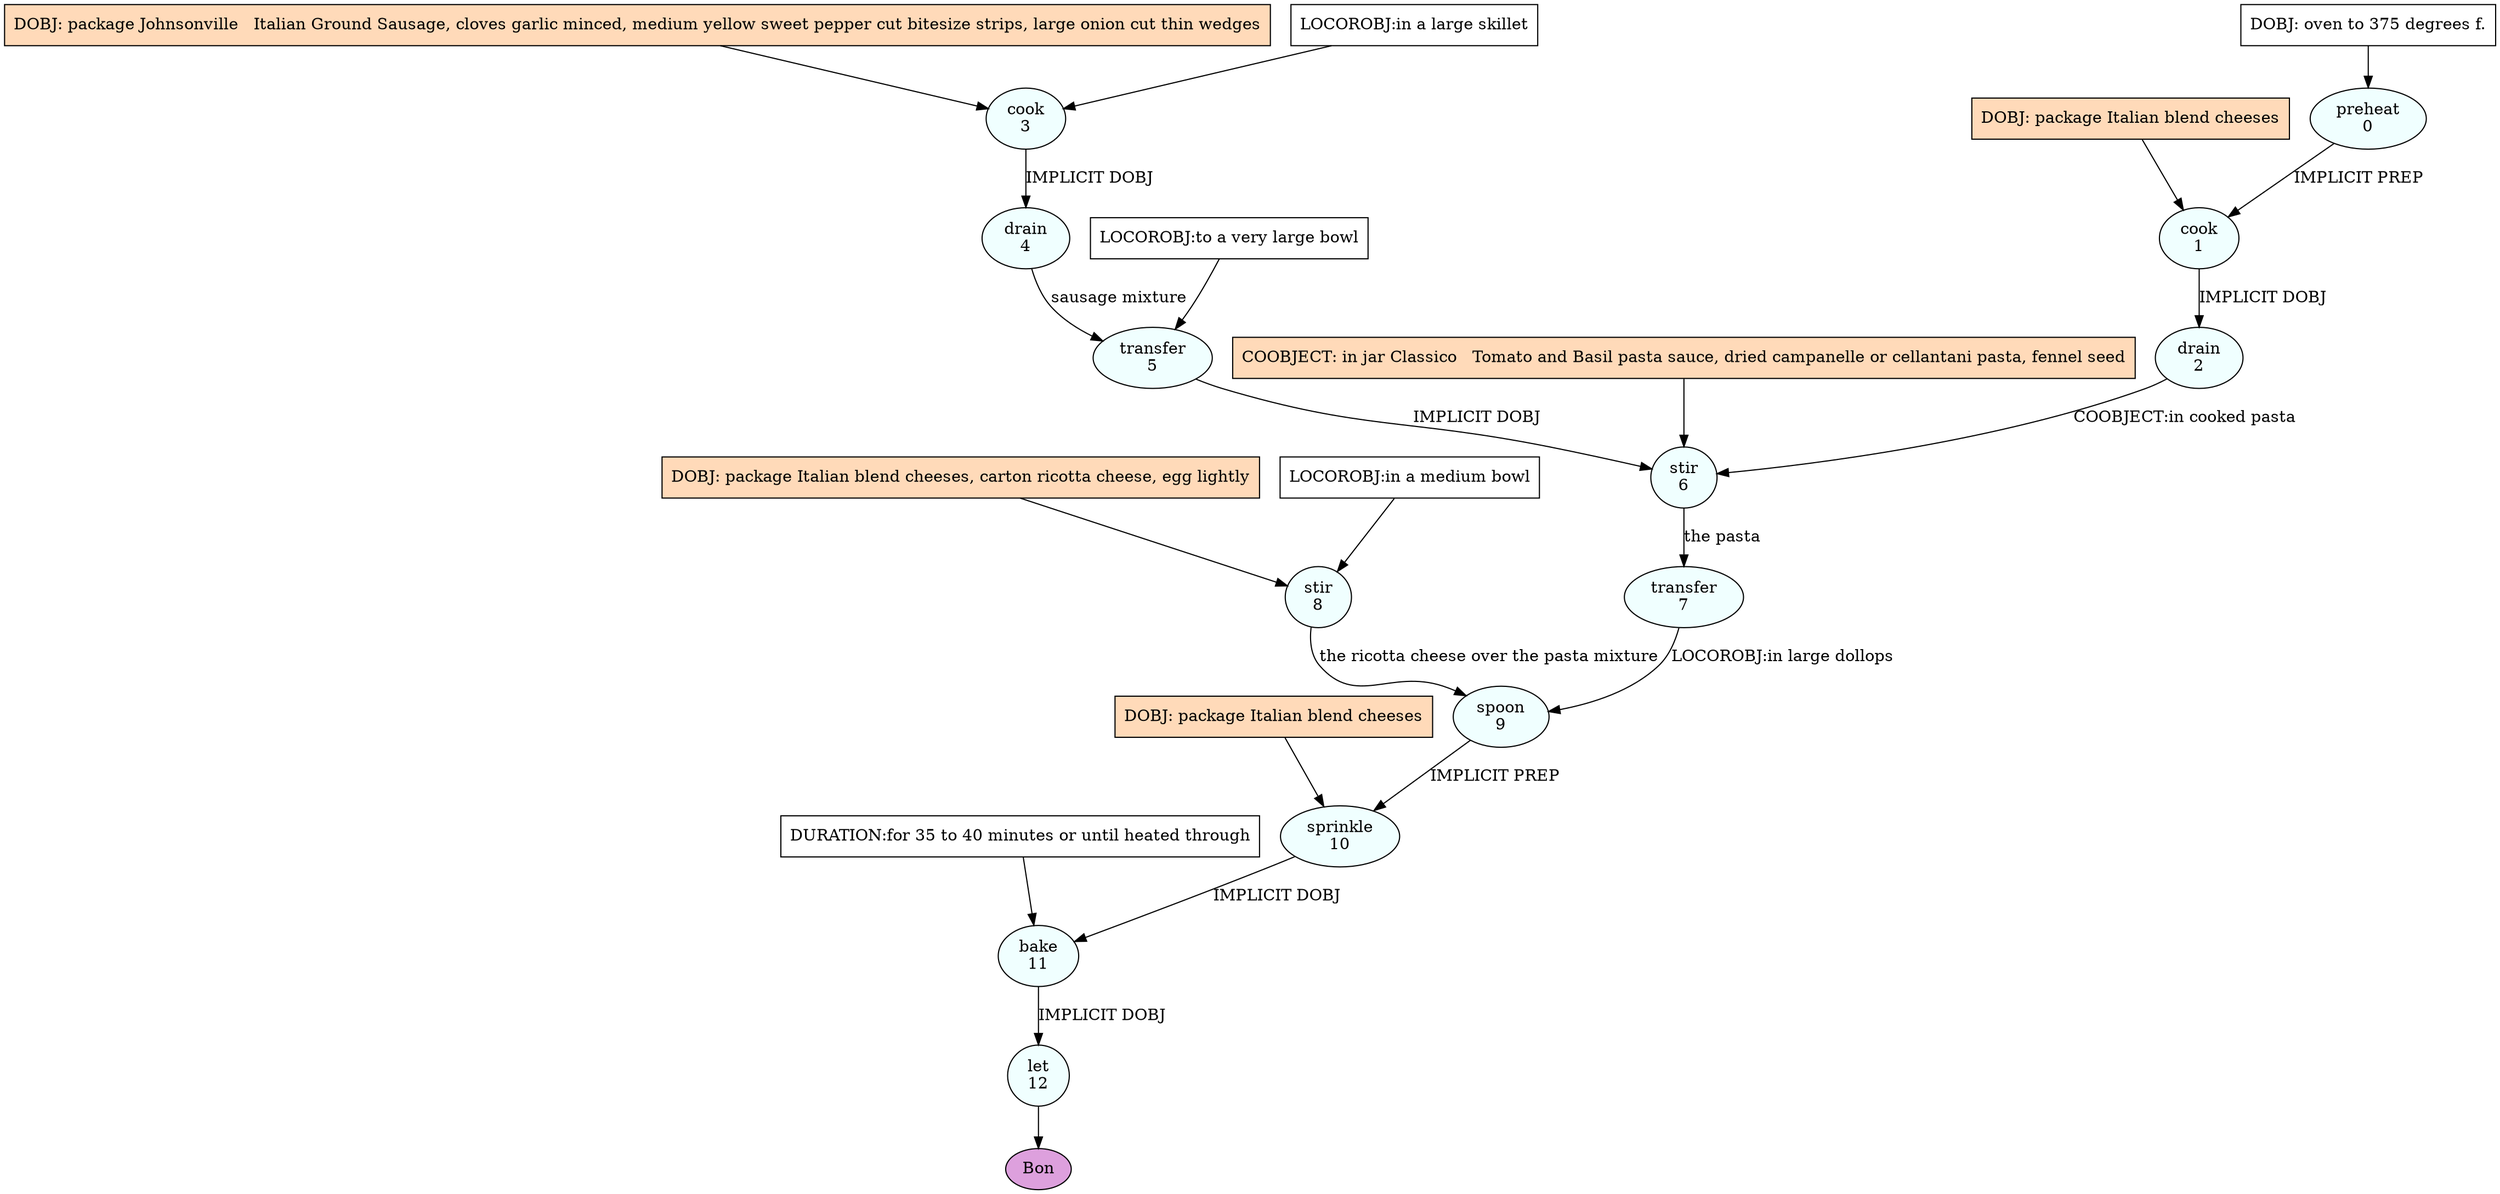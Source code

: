 digraph recipe {
E0[label="preheat
0", shape=oval, style=filled, fillcolor=azure]
E1[label="cook
1", shape=oval, style=filled, fillcolor=azure]
E2[label="drain
2", shape=oval, style=filled, fillcolor=azure]
E3[label="cook
3", shape=oval, style=filled, fillcolor=azure]
E4[label="drain
4", shape=oval, style=filled, fillcolor=azure]
E5[label="transfer
5", shape=oval, style=filled, fillcolor=azure]
E6[label="stir
6", shape=oval, style=filled, fillcolor=azure]
E7[label="transfer
7", shape=oval, style=filled, fillcolor=azure]
E8[label="stir
8", shape=oval, style=filled, fillcolor=azure]
E9[label="spoon
9", shape=oval, style=filled, fillcolor=azure]
E10[label="sprinkle
10", shape=oval, style=filled, fillcolor=azure]
E11[label="bake
11", shape=oval, style=filled, fillcolor=azure]
E12[label="let
12", shape=oval, style=filled, fillcolor=azure]
D8[label="DOBJ: package Italian blend cheeses, carton ricotta cheese, egg lightly", shape=box, style=filled, fillcolor=peachpuff]
D8 -> E8
P8_0[label="LOCOROBJ:in a medium bowl", shape=box, style=filled, fillcolor=white]
P8_0 -> E8
D0[label="DOBJ: oven to 375 degrees f.", shape=box, style=filled, fillcolor=white]
D0 -> E0
D3[label="DOBJ: package Johnsonville   Italian Ground Sausage, cloves garlic minced, medium yellow sweet pepper cut bitesize strips, large onion cut thin wedges", shape=box, style=filled, fillcolor=peachpuff]
D3 -> E3
P3_0[label="LOCOROBJ:in a large skillet", shape=box, style=filled, fillcolor=white]
P3_0 -> E3
D1_ing[label="DOBJ: package Italian blend cheeses", shape=box, style=filled, fillcolor=peachpuff]
D1_ing -> E1
E0 -> E1 [label="IMPLICIT PREP"]
E1 -> E2 [label="IMPLICIT DOBJ"]
E3 -> E4 [label="IMPLICIT DOBJ"]
E4 -> E5 [label="sausage mixture"]
P5_0_0[label="LOCOROBJ:to a very large bowl", shape=box, style=filled, fillcolor=white]
P5_0_0 -> E5
E5 -> E6 [label="IMPLICIT DOBJ"]
P6_0_ing[label="COOBJECT: in jar Classico   Tomato and Basil pasta sauce, dried campanelle or cellantani pasta, fennel seed", shape=box, style=filled, fillcolor=peachpuff]
P6_0_ing -> E6
E2 -> E6 [label="COOBJECT:in cooked pasta"]
E6 -> E7 [label="the pasta"]
E8 -> E9 [label="the ricotta cheese over the pasta mixture"]
E7 -> E9 [label="LOCOROBJ:in large dollops"]
D10_ing[label="DOBJ: package Italian blend cheeses", shape=box, style=filled, fillcolor=peachpuff]
D10_ing -> E10
E9 -> E10 [label="IMPLICIT PREP"]
E10 -> E11 [label="IMPLICIT DOBJ"]
P11_0_0[label="DURATION:for 35 to 40 minutes or until heated through", shape=box, style=filled, fillcolor=white]
P11_0_0 -> E11
E11 -> E12 [label="IMPLICIT DOBJ"]
EOR[label="Bon", shape=oval, style=filled, fillcolor=plum]
E12 -> EOR
}
